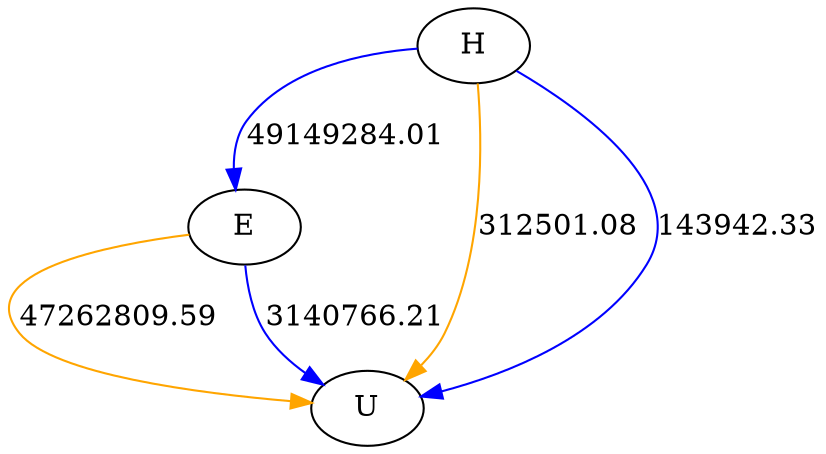 digraph {
E->U [label =	47262809.59	 color = "orange"]
H->U [label =	312501.08 	 color = "orange"]
E->U [label =	3140766.21	 color = "blue"]
H->E [label =	49149284.01	 color = "blue"]
H->U [label =	143942.33 	 color = "blue"]
}
